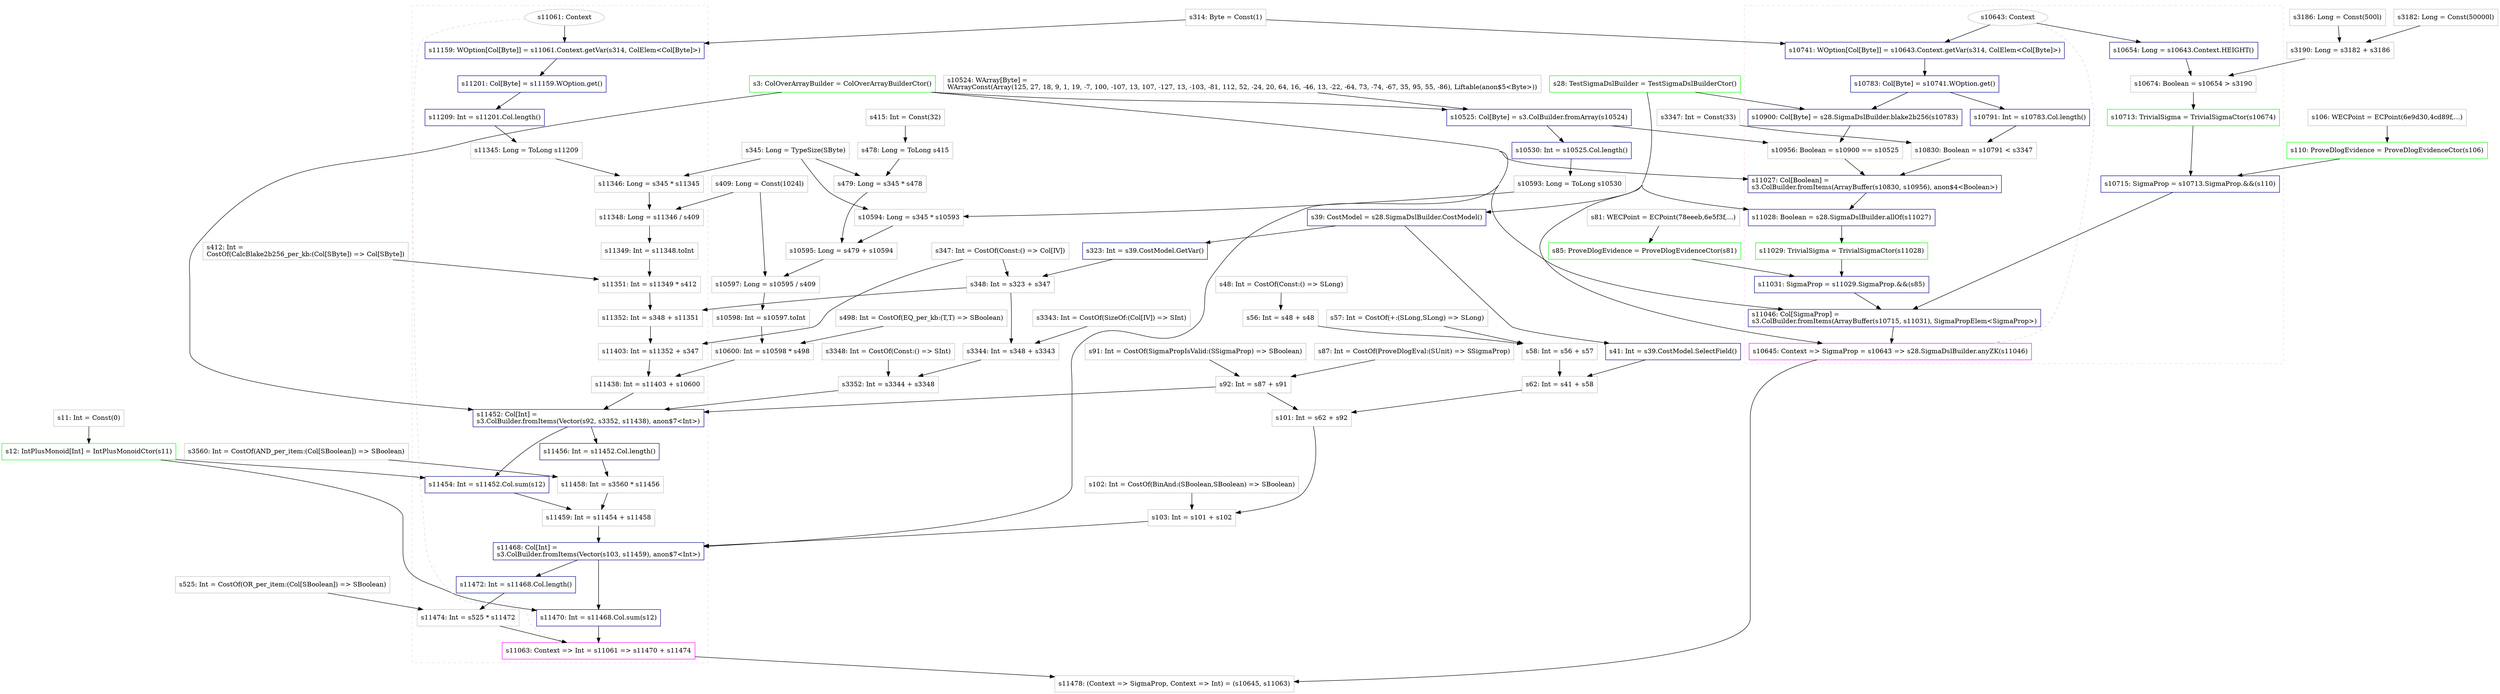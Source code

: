 digraph "atomic" {
concentrate=true
node [style=filled, fillcolor=orangered]

"s106" [
label="s106: WECPoint = ECPoint(6e9d30,4cd89f,...)"
shape=box, color=gray, tooltip="s106:WECPoint", style=filled, fillcolor=white
]
"s110" [
label="s110: ProveDlogEvidence = ProveDlogEvidenceCtor(s106)"
shape=box, color=green, tooltip="s110:ProveDlogEvidence", style=filled, fillcolor=white
]
"s81" [
label="s81: WECPoint = ECPoint(78eeeb,6e5f3f,...)"
shape=box, color=gray, tooltip="s81:WECPoint", style=filled, fillcolor=white
]
"s85" [
label="s85: ProveDlogEvidence = ProveDlogEvidenceCtor(s81)"
shape=box, color=green, tooltip="s85:ProveDlogEvidence", style=filled, fillcolor=white
]
"s28" [
label="s28: TestSigmaDslBuilder = TestSigmaDslBuilderCtor()"
shape=box, color=green, tooltip="s28:TestSigmaDslBuilder", style=filled, fillcolor=white
]
"s3182" [
label="s3182: Long = Const(50000l)"
shape=box, color=gray, tooltip="s3182:Long", style=filled, fillcolor=white
]
"s3186" [
label="s3186: Long = Const(500l)"
shape=box, color=gray, tooltip="s3186:Long", style=filled, fillcolor=white
]
"s3190" [
label="s3190: Long = s3182 + s3186"
shape=box, color=gray, tooltip="s3190:Long", style=filled, fillcolor=white
]
"s3" [
label="s3: ColOverArrayBuilder = ColOverArrayBuilderCtor()"
shape=box, color=green, tooltip="s3:ColOverArrayBuilder", style=filled, fillcolor=white
]
"s10524" [
label="s10524: WArray[Byte] =\lWArrayConst(Array(125, 27, 18, 9, 1, 19, -7, 100, -107, 13, 107, -127, 13, -103, -81, 112, 52, -24, 20, 64, 16, -46, 13, -22, -64, 73, -74, -67, 35, 95, 55, -86), Liftable(anon$5<Byte>))\l"
shape=box, color=gray, tooltip="s10524:WArray[Byte]", style=filled, fillcolor=white
]
"s10525" [
label="s10525: Col[Byte] = s3.ColBuilder.fromArray(s10524)"
shape=box, color=darkblue, tooltip="s10525:Col[Byte]", style=filled, fillcolor=white
]
"s314" [
label="s314: Byte = Const(1)"
shape=box, color=gray, tooltip="s314:Byte", style=filled, fillcolor=white
]
"s3347" [
label="s3347: Int = Const(33)"
shape=box, color=gray, tooltip="s3347:Int", style=filled, fillcolor=white
]
subgraph cluster_s10645 {
style=dashed; color="#FFCCFF"
"s10643" [
label="s10643: Context"
shape=oval, color=gray, tooltip="s10643:Context", style=filled, fillcolor=white
]
"s10645" [
label="s10645: Context => SigmaProp = s10643 => s28.SigmaDslBuilder.anyZK(s11046)"
shape=box, color=magenta, tooltip="s10645:Context => SigmaProp", style=filled, fillcolor=white
]
{rank=source; s10643}
"s10654" [
label="s10654: Long = s10643.Context.HEIGHT()"
shape=box, color=darkblue, tooltip="s10654:Long", style=filled, fillcolor=white
]
"s10674" [
label="s10674: Boolean = s10654 > s3190"
shape=box, color=gray, tooltip="s10674:Boolean", style=filled, fillcolor=white
]
"s10713" [
label="s10713: TrivialSigma = TrivialSigmaCtor(s10674)"
shape=box, color=green, tooltip="s10713:TrivialSigma", style=filled, fillcolor=white
]
"s10715" [
label="s10715: SigmaProp = s10713.SigmaProp.&&(s110)"
shape=box, color=darkblue, tooltip="s10715:SigmaProp", style=filled, fillcolor=white
]
"s10741" [
label="s10741: WOption[Col[Byte]] = s10643.Context.getVar(s314, ColElem<Col[Byte]>)"
shape=box, color=darkblue, tooltip="s10741:WOption[Col[Byte]]", style=filled, fillcolor=white
]
"s10783" [
label="s10783: Col[Byte] = s10741.WOption.get()"
shape=box, color=darkblue, tooltip="s10783:Col[Byte]", style=filled, fillcolor=white
]
"s10791" [
label="s10791: Int = s10783.Col.length()"
shape=box, color=darkblue, tooltip="s10791:Int", style=filled, fillcolor=white
]
"s10830" [
label="s10830: Boolean = s10791 < s3347"
shape=box, color=gray, tooltip="s10830:Boolean", style=filled, fillcolor=white
]
"s10900" [
label="s10900: Col[Byte] = s28.SigmaDslBuilder.blake2b256(s10783)"
shape=box, color=darkblue, tooltip="s10900:Col[Byte]", style=filled, fillcolor=white
]
"s10956" [
label="s10956: Boolean = s10900 == s10525"
shape=box, color=gray, tooltip="s10956:Boolean", style=filled, fillcolor=white
]
"s11027" [
label="s11027: Col[Boolean] =\ls3.ColBuilder.fromItems(ArrayBuffer(s10830, s10956), anon$4<Boolean>)\l"
shape=box, color=darkblue, tooltip="s11027:Col[Boolean]", style=filled, fillcolor=white
]
"s11028" [
label="s11028: Boolean = s28.SigmaDslBuilder.allOf(s11027)"
shape=box, color=darkblue, tooltip="s11028:Boolean", style=filled, fillcolor=white
]
"s11029" [
label="s11029: TrivialSigma = TrivialSigmaCtor(s11028)"
shape=box, color=green, tooltip="s11029:TrivialSigma", style=filled, fillcolor=white
]
"s11031" [
label="s11031: SigmaProp = s11029.SigmaProp.&&(s85)"
shape=box, color=darkblue, tooltip="s11031:SigmaProp", style=filled, fillcolor=white
]
"s11046" [
label="s11046: Col[SigmaProp] =\ls3.ColBuilder.fromItems(ArrayBuffer(s10715, s11031), SigmaPropElem<SigmaProp>)\l"
shape=box, color=darkblue, tooltip="s11046:Col[SigmaProp]", style=filled, fillcolor=white
]
{rank=sink; s10645}
}
"s347" [
label="s347: Int = CostOf(Const:() => Col[IV])"
shape=box, color=gray, tooltip="s347:Int", style=filled, fillcolor=white
]
"s39" [
label="s39: CostModel = s28.SigmaDslBuilder.CostModel()"
shape=box, color=darkblue, tooltip="s39:CostModel", style=filled, fillcolor=white
]
"s323" [
label="s323: Int = s39.CostModel.GetVar()"
shape=box, color=darkblue, tooltip="s323:Int", style=filled, fillcolor=white
]
"s348" [
label="s348: Int = s323 + s347"
shape=box, color=gray, tooltip="s348:Int", style=filled, fillcolor=white
]
"s87" [
label="s87: Int = CostOf(ProveDlogEval:(SUnit) => SSigmaProp)"
shape=box, color=gray, tooltip="s87:Int", style=filled, fillcolor=white
]
"s91" [
label="s91: Int = CostOf(SigmaPropIsValid:(SSigmaProp) => SBoolean)"
shape=box, color=gray, tooltip="s91:Int", style=filled, fillcolor=white
]
"s92" [
label="s92: Int = s87 + s91"
shape=box, color=gray, tooltip="s92:Int", style=filled, fillcolor=white
]
"s412" [
label="s412: Int =\lCostOf(CalcBlake2b256_per_kb:(Col[SByte]) => Col[SByte])\l"
shape=box, color=gray, tooltip="s412:Int", style=filled, fillcolor=white
]
"s11" [
label="s11: Int = Const(0)"
shape=box, color=gray, tooltip="s11:Int", style=filled, fillcolor=white
]
"s12" [
label="s12: IntPlusMonoid[Int] = IntPlusMonoidCtor(s11)"
shape=box, color=green, tooltip="s12:IntPlusMonoid[Int]", style=filled, fillcolor=white
]
"s3343" [
label="s3343: Int = CostOf(SizeOf:(Col[IV]) => SInt)"
shape=box, color=gray, tooltip="s3343:Int", style=filled, fillcolor=white
]
"s3344" [
label="s3344: Int = s348 + s3343"
shape=box, color=gray, tooltip="s3344:Int", style=filled, fillcolor=white
]
"s3348" [
label="s3348: Int = CostOf(Const:() => SInt)"
shape=box, color=gray, tooltip="s3348:Int", style=filled, fillcolor=white
]
"s3352" [
label="s3352: Int = s3344 + s3348"
shape=box, color=gray, tooltip="s3352:Int", style=filled, fillcolor=white
]
"s345" [
label="s345: Long = TypeSize(SByte)"
shape=box, color=gray, tooltip="s345:Long", style=filled, fillcolor=white
]
"s41" [
label="s41: Int = s39.CostModel.SelectField()"
shape=box, color=darkblue, tooltip="s41:Int", style=filled, fillcolor=white
]
"s48" [
label="s48: Int = CostOf(Const:() => SLong)"
shape=box, color=gray, tooltip="s48:Int", style=filled, fillcolor=white
]
"s56" [
label="s56: Int = s48 + s48"
shape=box, color=gray, tooltip="s56:Int", style=filled, fillcolor=white
]
"s57" [
label="s57: Int = CostOf(+:(SLong,SLong) => SLong)"
shape=box, color=gray, tooltip="s57:Int", style=filled, fillcolor=white
]
"s58" [
label="s58: Int = s56 + s57"
shape=box, color=gray, tooltip="s58:Int", style=filled, fillcolor=white
]
"s62" [
label="s62: Int = s41 + s58"
shape=box, color=gray, tooltip="s62:Int", style=filled, fillcolor=white
]
"s101" [
label="s101: Int = s62 + s92"
shape=box, color=gray, tooltip="s101:Int", style=filled, fillcolor=white
]
"s102" [
label="s102: Int = CostOf(BinAnd:(SBoolean,SBoolean) => SBoolean)"
shape=box, color=gray, tooltip="s102:Int", style=filled, fillcolor=white
]
"s103" [
label="s103: Int = s101 + s102"
shape=box, color=gray, tooltip="s103:Int", style=filled, fillcolor=white
]
"s525" [
label="s525: Int = CostOf(OR_per_item:(Col[SBoolean]) => SBoolean)"
shape=box, color=gray, tooltip="s525:Int", style=filled, fillcolor=white
]
"s409" [
label="s409: Long = Const(1024l)"
shape=box, color=gray, tooltip="s409:Long", style=filled, fillcolor=white
]
"s415" [
label="s415: Int = Const(32)"
shape=box, color=gray, tooltip="s415:Int", style=filled, fillcolor=white
]
"s478" [
label="s478: Long = ToLong s415"
shape=box, color=gray, tooltip="s478:Long", style=filled, fillcolor=white
]
"s479" [
label="s479: Long = s345 * s478"
shape=box, color=gray, tooltip="s479:Long", style=filled, fillcolor=white
]
"s10530" [
label="s10530: Int = s10525.Col.length()"
shape=box, color=darkblue, tooltip="s10530:Int", style=filled, fillcolor=white
]
"s10593" [
label="s10593: Long = ToLong s10530"
shape=box, color=gray, tooltip="s10593:Long", style=filled, fillcolor=white
]
"s10594" [
label="s10594: Long = s345 * s10593"
shape=box, color=gray, tooltip="s10594:Long", style=filled, fillcolor=white
]
"s10595" [
label="s10595: Long = s479 + s10594"
shape=box, color=gray, tooltip="s10595:Long", style=filled, fillcolor=white
]
"s10597" [
label="s10597: Long = s10595 / s409"
shape=box, color=gray, tooltip="s10597:Long", style=filled, fillcolor=white
]
"s10598" [
label="s10598: Int = s10597.toInt"
shape=box, color=gray, tooltip="s10598:Int", style=filled, fillcolor=white
]
"s498" [
label="s498: Int = CostOf(EQ_per_kb:(T,T) => SBoolean)"
shape=box, color=gray, tooltip="s498:Int", style=filled, fillcolor=white
]
"s10600" [
label="s10600: Int = s10598 * s498"
shape=box, color=gray, tooltip="s10600:Int", style=filled, fillcolor=white
]
"s3560" [
label="s3560: Int = CostOf(AND_per_item:(Col[SBoolean]) => SBoolean)"
shape=box, color=gray, tooltip="s3560:Int", style=filled, fillcolor=white
]
subgraph cluster_s11063 {
style=dashed; color="#FFCCFF"
"s11061" [
label="s11061: Context"
shape=oval, color=gray, tooltip="s11061:Context", style=filled, fillcolor=white
]
"s11063" [
label="s11063: Context => Int = s11061 => s11470 + s11474"
shape=box, color=magenta, tooltip="s11063:Context => Int", style=filled, fillcolor=white
]
{rank=source; s11061}
"s11159" [
label="s11159: WOption[Col[Byte]] = s11061.Context.getVar(s314, ColElem<Col[Byte]>)"
shape=box, color=darkblue, tooltip="s11159:WOption[Col[Byte]]", style=filled, fillcolor=white
]
"s11201" [
label="s11201: Col[Byte] = s11159.WOption.get()"
shape=box, color=darkblue, tooltip="s11201:Col[Byte]", style=filled, fillcolor=white
]
"s11209" [
label="s11209: Int = s11201.Col.length()"
shape=box, color=darkblue, tooltip="s11209:Int", style=filled, fillcolor=white
]
"s11345" [
label="s11345: Long = ToLong s11209"
shape=box, color=gray, tooltip="s11345:Long", style=filled, fillcolor=white
]
"s11346" [
label="s11346: Long = s345 * s11345"
shape=box, color=gray, tooltip="s11346:Long", style=filled, fillcolor=white
]
"s11348" [
label="s11348: Long = s11346 / s409"
shape=box, color=gray, tooltip="s11348:Long", style=filled, fillcolor=white
]
"s11349" [
label="s11349: Int = s11348.toInt"
shape=box, color=gray, tooltip="s11349:Int", style=filled, fillcolor=white
]
"s11351" [
label="s11351: Int = s11349 * s412"
shape=box, color=gray, tooltip="s11351:Int", style=filled, fillcolor=white
]
"s11352" [
label="s11352: Int = s348 + s11351"
shape=box, color=gray, tooltip="s11352:Int", style=filled, fillcolor=white
]
"s11403" [
label="s11403: Int = s11352 + s347"
shape=box, color=gray, tooltip="s11403:Int", style=filled, fillcolor=white
]
"s11438" [
label="s11438: Int = s11403 + s10600"
shape=box, color=gray, tooltip="s11438:Int", style=filled, fillcolor=white
]
"s11452" [
label="s11452: Col[Int] =\ls3.ColBuilder.fromItems(Vector(s92, s3352, s11438), anon$7<Int>)\l"
shape=box, color=darkblue, tooltip="s11452:Col[Int]", style=filled, fillcolor=white
]
"s11454" [
label="s11454: Int = s11452.Col.sum(s12)"
shape=box, color=darkblue, tooltip="s11454:Int", style=filled, fillcolor=white
]
"s11456" [
label="s11456: Int = s11452.Col.length()"
shape=box, color=darkblue, tooltip="s11456:Int", style=filled, fillcolor=white
]
"s11458" [
label="s11458: Int = s3560 * s11456"
shape=box, color=gray, tooltip="s11458:Int", style=filled, fillcolor=white
]
"s11459" [
label="s11459: Int = s11454 + s11458"
shape=box, color=gray, tooltip="s11459:Int", style=filled, fillcolor=white
]
"s11468" [
label="s11468: Col[Int] =\ls3.ColBuilder.fromItems(Vector(s103, s11459), anon$7<Int>)\l"
shape=box, color=darkblue, tooltip="s11468:Col[Int]", style=filled, fillcolor=white
]
"s11470" [
label="s11470: Int = s11468.Col.sum(s12)"
shape=box, color=darkblue, tooltip="s11470:Int", style=filled, fillcolor=white
]
"s11472" [
label="s11472: Int = s11468.Col.length()"
shape=box, color=darkblue, tooltip="s11472:Int", style=filled, fillcolor=white
]
"s11474" [
label="s11474: Int = s525 * s11472"
shape=box, color=gray, tooltip="s11474:Int", style=filled, fillcolor=white
]
{rank=sink; s11063}
}
"s11478" [
label="s11478: (Context => SigmaProp, Context => Int) = (s10645, s11063)"
shape=box, color=gray, tooltip="s11478:(Context => SigmaProp, Context => Int)", style=filled, fillcolor=white
]
"s11468" -> "s11472" [style=solid]
"s62" -> "s101" [style=solid]
"s92" -> "s101" [style=solid]
"s345" -> "s479" [style=solid]
"s478" -> "s479" [style=solid]
"s348" -> "s11352" [style=solid]
"s11351" -> "s11352" [style=solid]
"s3" -> "s11468" [style=solid]
"s103" -> "s11468" [style=solid]
"s11459" -> "s11468" [style=solid]
"s48" -> "s56" [style=solid]
"s48" -> "s56" [style=solid]
"s11028" -> "s11029" [style=solid]
"s10713" -> "s10715" [style=solid]
"s110" -> "s10715" [style=solid]
"s345" -> "s10594" [style=solid]
"s10593" -> "s10594" [style=solid]
"s10525" -> "s10530" [style=solid]
"s106" -> "s110" [style=solid]
"s3560" -> "s11458" [style=solid]
"s11456" -> "s11458" [style=solid]
"s323" -> "s348" [style=solid]
"s347" -> "s348" [style=solid]
"s10645" -> "s11478" [style=solid]
"s11063" -> "s11478" [style=solid]
"s345" -> "s11346" [style=solid]
"s11345" -> "s11346" [style=solid]
"s11061" -> "s11159" [style=solid]
"s314" -> "s11159" [style=solid]
"s10530" -> "s10593" [style=solid]
"s81" -> "s85" [style=solid]
"s11452" -> "s11456" [style=solid]
"s10597" -> "s10598" [style=solid]
"s87" -> "s92" [style=solid]
"s91" -> "s92" [style=solid]
"s3" -> "s11452" [style=solid]
"s92" -> "s11452" [style=solid]
"s3352" -> "s11452" [style=solid]
"s11438" -> "s11452" [style=solid]
"s10783" -> "s10791" [style=solid]
"s10791" -> "s10830" [style=solid]
"s3347" -> "s10830" [style=solid]
"s11352" -> "s11403" [style=solid]
"s347" -> "s11403" [style=solid]
"s3" -> "s11046" [style=solid]
"s10715" -> "s11046" [style=solid]
"s11031" -> "s11046" [style=solid]
"s525" -> "s11474" [style=solid]
"s11472" -> "s11474" [style=solid]
"s39" -> "s41" [style=solid]
"s11029" -> "s11031" [style=solid]
"s85" -> "s11031" [style=solid]
"s10595" -> "s10597" [style=solid]
"s409" -> "s10597" [style=solid]
"s3182" -> "s3190" [style=solid]
"s3186" -> "s3190" [style=solid]
"s10741" -> "s10783" [style=solid]
"s11061" -> "s11063" [style=dashed, color=lightgray, weight=0]
"s11470" -> "s11063" [style=solid]
"s11474" -> "s11063" [style=solid]
"s11454" -> "s11459" [style=solid]
"s11458" -> "s11459" [style=solid]
"s3" -> "s10525" [style=solid]
"s10524" -> "s10525" [style=solid]
"s11" -> "s12" [style=solid]
"s11159" -> "s11201" [style=solid]
"s10643" -> "s10741" [style=solid]
"s314" -> "s10741" [style=solid]
"s3344" -> "s3352" [style=solid]
"s3348" -> "s3352" [style=solid]
"s28" -> "s39" [style=solid]
"s11403" -> "s11438" [style=solid]
"s10600" -> "s11438" [style=solid]
"s10643" -> "s10645" [style=dashed, color=lightgray, weight=0]
"s28" -> "s10645" [style=solid]
"s11046" -> "s10645" [style=solid]
"s11468" -> "s11470" [style=solid]
"s12" -> "s11470" [style=solid]
"s101" -> "s103" [style=solid]
"s102" -> "s103" [style=solid]
"s39" -> "s323" [style=solid]
"s11346" -> "s11348" [style=solid]
"s409" -> "s11348" [style=solid]
"s3" -> "s11027" [style=solid]
"s10830" -> "s11027" [style=solid]
"s10956" -> "s11027" [style=solid]
"s348" -> "s3344" [style=solid]
"s3343" -> "s3344" [style=solid]
"s11349" -> "s11351" [style=solid]
"s412" -> "s11351" [style=solid]
"s11348" -> "s11349" [style=solid]
"s10654" -> "s10674" [style=solid]
"s3190" -> "s10674" [style=solid]
"s479" -> "s10595" [style=solid]
"s10594" -> "s10595" [style=solid]
"s56" -> "s58" [style=solid]
"s57" -> "s58" [style=solid]
"s11452" -> "s11454" [style=solid]
"s12" -> "s11454" [style=solid]
"s415" -> "s478" [style=solid]
"s10598" -> "s10600" [style=solid]
"s498" -> "s10600" [style=solid]
"s10900" -> "s10956" [style=solid]
"s10525" -> "s10956" [style=solid]
"s11201" -> "s11209" [style=solid]
"s28" -> "s11028" [style=solid]
"s11027" -> "s11028" [style=solid]
"s10674" -> "s10713" [style=solid]
"s41" -> "s62" [style=solid]
"s58" -> "s62" [style=solid]
"s11209" -> "s11345" [style=solid]
"s28" -> "s10900" [style=solid]
"s10783" -> "s10900" [style=solid]
"s10643" -> "s10654" [style=solid]
}
